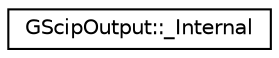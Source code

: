 digraph "Graphical Class Hierarchy"
{
 // LATEX_PDF_SIZE
  edge [fontname="Helvetica",fontsize="10",labelfontname="Helvetica",labelfontsize="10"];
  node [fontname="Helvetica",fontsize="10",shape=record];
  rankdir="LR";
  Node0 [label="GScipOutput::_Internal",height=0.2,width=0.4,color="black", fillcolor="white", style="filled",URL="$classoperations__research_1_1_g_scip_output_1_1___internal.html",tooltip=" "];
}
